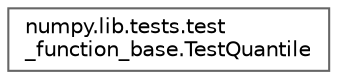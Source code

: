 digraph "Graphical Class Hierarchy"
{
 // LATEX_PDF_SIZE
  bgcolor="transparent";
  edge [fontname=Helvetica,fontsize=10,labelfontname=Helvetica,labelfontsize=10];
  node [fontname=Helvetica,fontsize=10,shape=box,height=0.2,width=0.4];
  rankdir="LR";
  Node0 [id="Node000000",label="numpy.lib.tests.test\l_function_base.TestQuantile",height=0.2,width=0.4,color="grey40", fillcolor="white", style="filled",URL="$db/d8d/classnumpy_1_1lib_1_1tests_1_1test__function__base_1_1TestQuantile.html",tooltip=" "];
}
